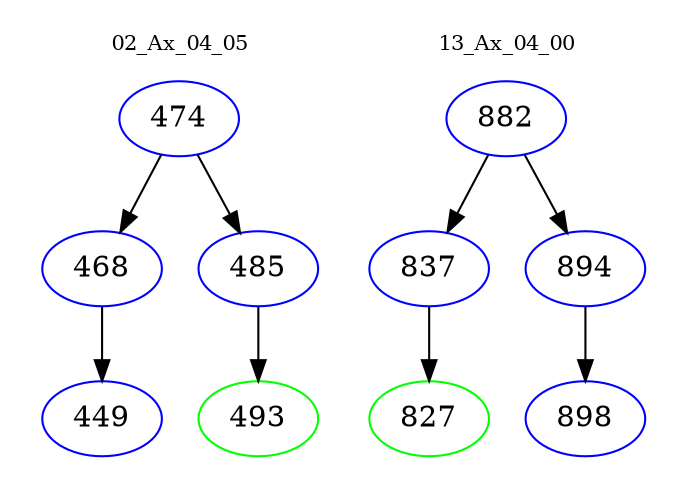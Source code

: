 digraph{
subgraph cluster_0 {
color = white
label = "02_Ax_04_05";
fontsize=10;
T0_474 [label="474", color="blue"]
T0_474 -> T0_468 [color="black"]
T0_468 [label="468", color="blue"]
T0_468 -> T0_449 [color="black"]
T0_449 [label="449", color="blue"]
T0_474 -> T0_485 [color="black"]
T0_485 [label="485", color="blue"]
T0_485 -> T0_493 [color="black"]
T0_493 [label="493", color="green"]
}
subgraph cluster_1 {
color = white
label = "13_Ax_04_00";
fontsize=10;
T1_882 [label="882", color="blue"]
T1_882 -> T1_837 [color="black"]
T1_837 [label="837", color="blue"]
T1_837 -> T1_827 [color="black"]
T1_827 [label="827", color="green"]
T1_882 -> T1_894 [color="black"]
T1_894 [label="894", color="blue"]
T1_894 -> T1_898 [color="black"]
T1_898 [label="898", color="blue"]
}
}
